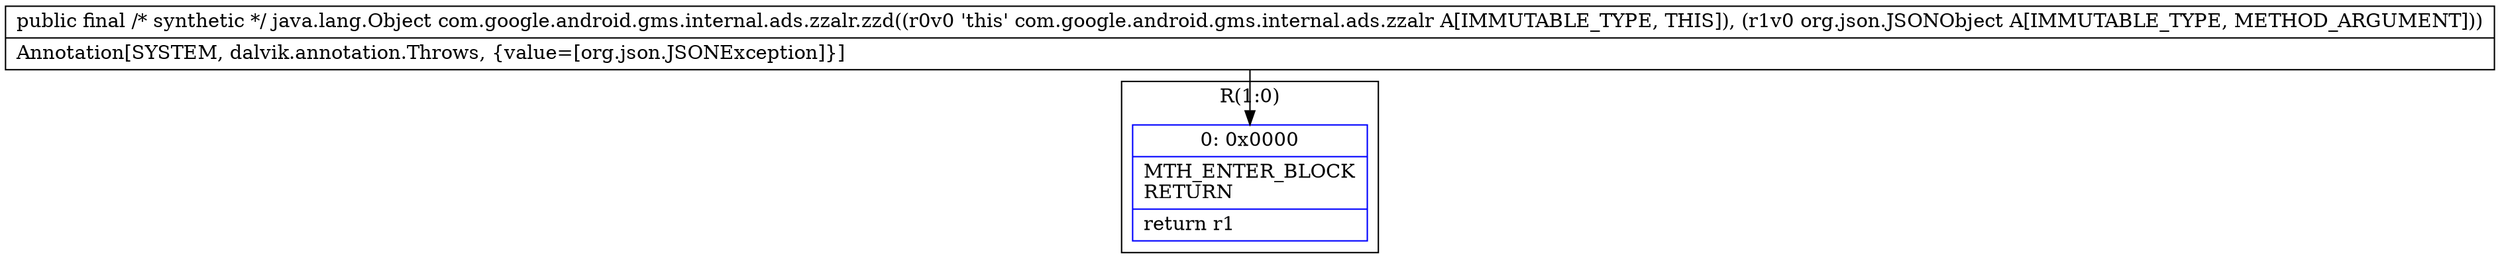 digraph "CFG forcom.google.android.gms.internal.ads.zzalr.zzd(Lorg\/json\/JSONObject;)Ljava\/lang\/Object;" {
subgraph cluster_Region_1533323273 {
label = "R(1:0)";
node [shape=record,color=blue];
Node_0 [shape=record,label="{0\:\ 0x0000|MTH_ENTER_BLOCK\lRETURN\l|return r1\l}"];
}
MethodNode[shape=record,label="{public final \/* synthetic *\/ java.lang.Object com.google.android.gms.internal.ads.zzalr.zzd((r0v0 'this' com.google.android.gms.internal.ads.zzalr A[IMMUTABLE_TYPE, THIS]), (r1v0 org.json.JSONObject A[IMMUTABLE_TYPE, METHOD_ARGUMENT]))  | Annotation[SYSTEM, dalvik.annotation.Throws, \{value=[org.json.JSONException]\}]\l}"];
MethodNode -> Node_0;
}

